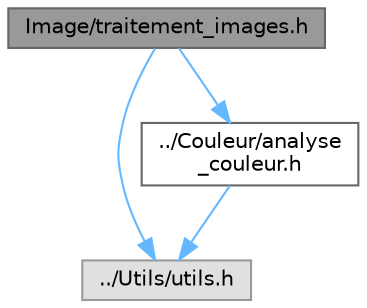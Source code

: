 digraph "Image/traitement_images.h"
{
 // LATEX_PDF_SIZE
  bgcolor="transparent";
  edge [fontname=Helvetica,fontsize=10,labelfontname=Helvetica,labelfontsize=10];
  node [fontname=Helvetica,fontsize=10,shape=box,height=0.2,width=0.4];
  Node1 [id="Node000001",label="Image/traitement_images.h",height=0.2,width=0.4,color="gray40", fillcolor="grey60", style="filled", fontcolor="black",tooltip="Définitions et prototypes pour la gestion et le traitement des images RGB."];
  Node1 -> Node2 [id="edge1_Node000001_Node000002",color="steelblue1",style="solid",tooltip=" "];
  Node2 [id="Node000002",label="../Utils/utils.h",height=0.2,width=0.4,color="grey60", fillcolor="#E0E0E0", style="filled",tooltip=" "];
  Node1 -> Node3 [id="edge2_Node000001_Node000003",color="steelblue1",style="solid",tooltip=" "];
  Node3 [id="Node000003",label="../Couleur/analyse\l_couleur.h",height=0.2,width=0.4,color="grey40", fillcolor="white", style="filled",URL="$analyse__couleur_8h.html",tooltip="Définitions et prototypes pour l'analyse et la manipulation des couleurs."];
  Node3 -> Node2 [id="edge3_Node000003_Node000002",color="steelblue1",style="solid",tooltip=" "];
}
